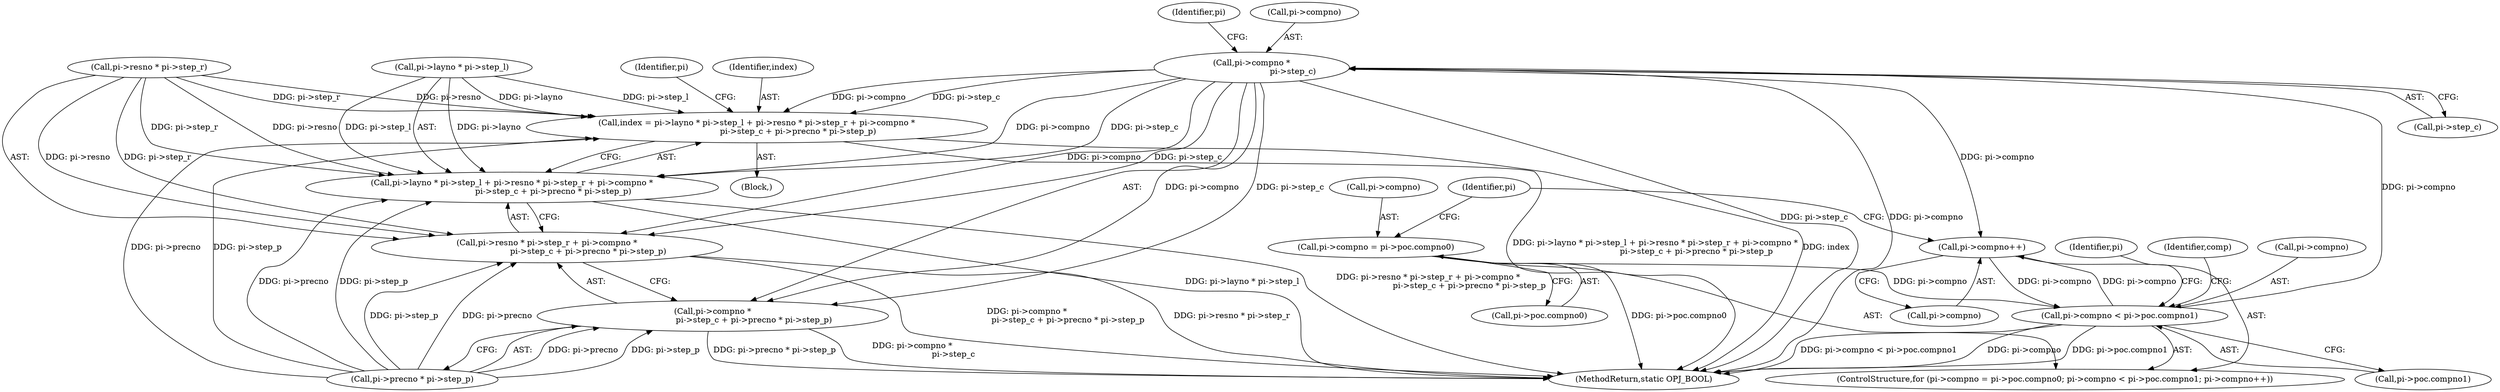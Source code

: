 digraph "0_openjpeg_d27ccf01c68a31ad62b33d2dc1ba2bb1eeaafe7b_0@pointer" {
"1000784" [label="(Call,pi->compno *\n                                pi->step_c)"];
"1000400" [label="(Call,pi->compno < pi->poc.compno1)"];
"1000391" [label="(Call,pi->compno = pi->poc.compno0)"];
"1000409" [label="(Call,pi->compno++)"];
"1000784" [label="(Call,pi->compno *\n                                pi->step_c)"];
"1000765" [label="(Call,index = pi->layno * pi->step_l + pi->resno * pi->step_r + pi->compno *\n                                pi->step_c + pi->precno * pi->step_p)"];
"1000767" [label="(Call,pi->layno * pi->step_l + pi->resno * pi->step_r + pi->compno *\n                                pi->step_c + pi->precno * pi->step_p)"];
"1000775" [label="(Call,pi->resno * pi->step_r + pi->compno *\n                                pi->step_c + pi->precno * pi->step_p)"];
"1000783" [label="(Call,pi->compno *\n                                pi->step_c + pi->precno * pi->step_p)"];
"1000404" [label="(Call,pi->poc.compno1)"];
"1000391" [label="(Call,pi->compno = pi->poc.compno0)"];
"1000767" [label="(Call,pi->layno * pi->step_l + pi->resno * pi->step_r + pi->compno *\n                                pi->step_c + pi->precno * pi->step_p)"];
"1000409" [label="(Call,pi->compno++)"];
"1000791" [label="(Call,pi->precno * pi->step_p)"];
"1000784" [label="(Call,pi->compno *\n                                pi->step_c)"];
"1000793" [label="(Identifier,pi)"];
"1000395" [label="(Call,pi->poc.compno0)"];
"1000818" [label="(MethodReturn,static OPJ_BOOL)"];
"1000783" [label="(Call,pi->compno *\n                                pi->step_c + pi->precno * pi->step_p)"];
"1000370" [label="(Identifier,pi)"];
"1000785" [label="(Call,pi->compno)"];
"1000415" [label="(Identifier,comp)"];
"1000764" [label="(Block,)"];
"1000401" [label="(Call,pi->compno)"];
"1000788" [label="(Call,pi->step_c)"];
"1000768" [label="(Call,pi->layno * pi->step_l)"];
"1000766" [label="(Identifier,index)"];
"1000392" [label="(Call,pi->compno)"];
"1000390" [label="(ControlStructure,for (pi->compno = pi->poc.compno0; pi->compno < pi->poc.compno1; pi->compno++))"];
"1000410" [label="(Call,pi->compno)"];
"1000802" [label="(Identifier,pi)"];
"1000402" [label="(Identifier,pi)"];
"1000775" [label="(Call,pi->resno * pi->step_r + pi->compno *\n                                pi->step_c + pi->precno * pi->step_p)"];
"1000765" [label="(Call,index = pi->layno * pi->step_l + pi->resno * pi->step_r + pi->compno *\n                                pi->step_c + pi->precno * pi->step_p)"];
"1000776" [label="(Call,pi->resno * pi->step_r)"];
"1000400" [label="(Call,pi->compno < pi->poc.compno1)"];
"1000784" -> "1000783"  [label="AST: "];
"1000784" -> "1000788"  [label="CFG: "];
"1000785" -> "1000784"  [label="AST: "];
"1000788" -> "1000784"  [label="AST: "];
"1000793" -> "1000784"  [label="CFG: "];
"1000784" -> "1000818"  [label="DDG: pi->compno"];
"1000784" -> "1000818"  [label="DDG: pi->step_c"];
"1000784" -> "1000409"  [label="DDG: pi->compno"];
"1000784" -> "1000765"  [label="DDG: pi->compno"];
"1000784" -> "1000765"  [label="DDG: pi->step_c"];
"1000784" -> "1000767"  [label="DDG: pi->compno"];
"1000784" -> "1000767"  [label="DDG: pi->step_c"];
"1000784" -> "1000775"  [label="DDG: pi->compno"];
"1000784" -> "1000775"  [label="DDG: pi->step_c"];
"1000784" -> "1000783"  [label="DDG: pi->compno"];
"1000784" -> "1000783"  [label="DDG: pi->step_c"];
"1000400" -> "1000784"  [label="DDG: pi->compno"];
"1000400" -> "1000390"  [label="AST: "];
"1000400" -> "1000404"  [label="CFG: "];
"1000401" -> "1000400"  [label="AST: "];
"1000404" -> "1000400"  [label="AST: "];
"1000415" -> "1000400"  [label="CFG: "];
"1000370" -> "1000400"  [label="CFG: "];
"1000400" -> "1000818"  [label="DDG: pi->compno"];
"1000400" -> "1000818"  [label="DDG: pi->poc.compno1"];
"1000400" -> "1000818"  [label="DDG: pi->compno < pi->poc.compno1"];
"1000391" -> "1000400"  [label="DDG: pi->compno"];
"1000409" -> "1000400"  [label="DDG: pi->compno"];
"1000400" -> "1000409"  [label="DDG: pi->compno"];
"1000391" -> "1000390"  [label="AST: "];
"1000391" -> "1000395"  [label="CFG: "];
"1000392" -> "1000391"  [label="AST: "];
"1000395" -> "1000391"  [label="AST: "];
"1000402" -> "1000391"  [label="CFG: "];
"1000391" -> "1000818"  [label="DDG: pi->poc.compno0"];
"1000409" -> "1000390"  [label="AST: "];
"1000409" -> "1000410"  [label="CFG: "];
"1000410" -> "1000409"  [label="AST: "];
"1000402" -> "1000409"  [label="CFG: "];
"1000765" -> "1000764"  [label="AST: "];
"1000765" -> "1000767"  [label="CFG: "];
"1000766" -> "1000765"  [label="AST: "];
"1000767" -> "1000765"  [label="AST: "];
"1000802" -> "1000765"  [label="CFG: "];
"1000765" -> "1000818"  [label="DDG: pi->layno * pi->step_l + pi->resno * pi->step_r + pi->compno *\n                                pi->step_c + pi->precno * pi->step_p"];
"1000765" -> "1000818"  [label="DDG: index"];
"1000768" -> "1000765"  [label="DDG: pi->layno"];
"1000768" -> "1000765"  [label="DDG: pi->step_l"];
"1000776" -> "1000765"  [label="DDG: pi->resno"];
"1000776" -> "1000765"  [label="DDG: pi->step_r"];
"1000791" -> "1000765"  [label="DDG: pi->precno"];
"1000791" -> "1000765"  [label="DDG: pi->step_p"];
"1000767" -> "1000775"  [label="CFG: "];
"1000768" -> "1000767"  [label="AST: "];
"1000775" -> "1000767"  [label="AST: "];
"1000767" -> "1000818"  [label="DDG: pi->layno * pi->step_l"];
"1000767" -> "1000818"  [label="DDG: pi->resno * pi->step_r + pi->compno *\n                                pi->step_c + pi->precno * pi->step_p"];
"1000768" -> "1000767"  [label="DDG: pi->layno"];
"1000768" -> "1000767"  [label="DDG: pi->step_l"];
"1000776" -> "1000767"  [label="DDG: pi->resno"];
"1000776" -> "1000767"  [label="DDG: pi->step_r"];
"1000791" -> "1000767"  [label="DDG: pi->precno"];
"1000791" -> "1000767"  [label="DDG: pi->step_p"];
"1000775" -> "1000783"  [label="CFG: "];
"1000776" -> "1000775"  [label="AST: "];
"1000783" -> "1000775"  [label="AST: "];
"1000775" -> "1000818"  [label="DDG: pi->resno * pi->step_r"];
"1000775" -> "1000818"  [label="DDG: pi->compno *\n                                pi->step_c + pi->precno * pi->step_p"];
"1000776" -> "1000775"  [label="DDG: pi->resno"];
"1000776" -> "1000775"  [label="DDG: pi->step_r"];
"1000791" -> "1000775"  [label="DDG: pi->precno"];
"1000791" -> "1000775"  [label="DDG: pi->step_p"];
"1000783" -> "1000791"  [label="CFG: "];
"1000791" -> "1000783"  [label="AST: "];
"1000783" -> "1000818"  [label="DDG: pi->precno * pi->step_p"];
"1000783" -> "1000818"  [label="DDG: pi->compno *\n                                pi->step_c"];
"1000791" -> "1000783"  [label="DDG: pi->precno"];
"1000791" -> "1000783"  [label="DDG: pi->step_p"];
}
